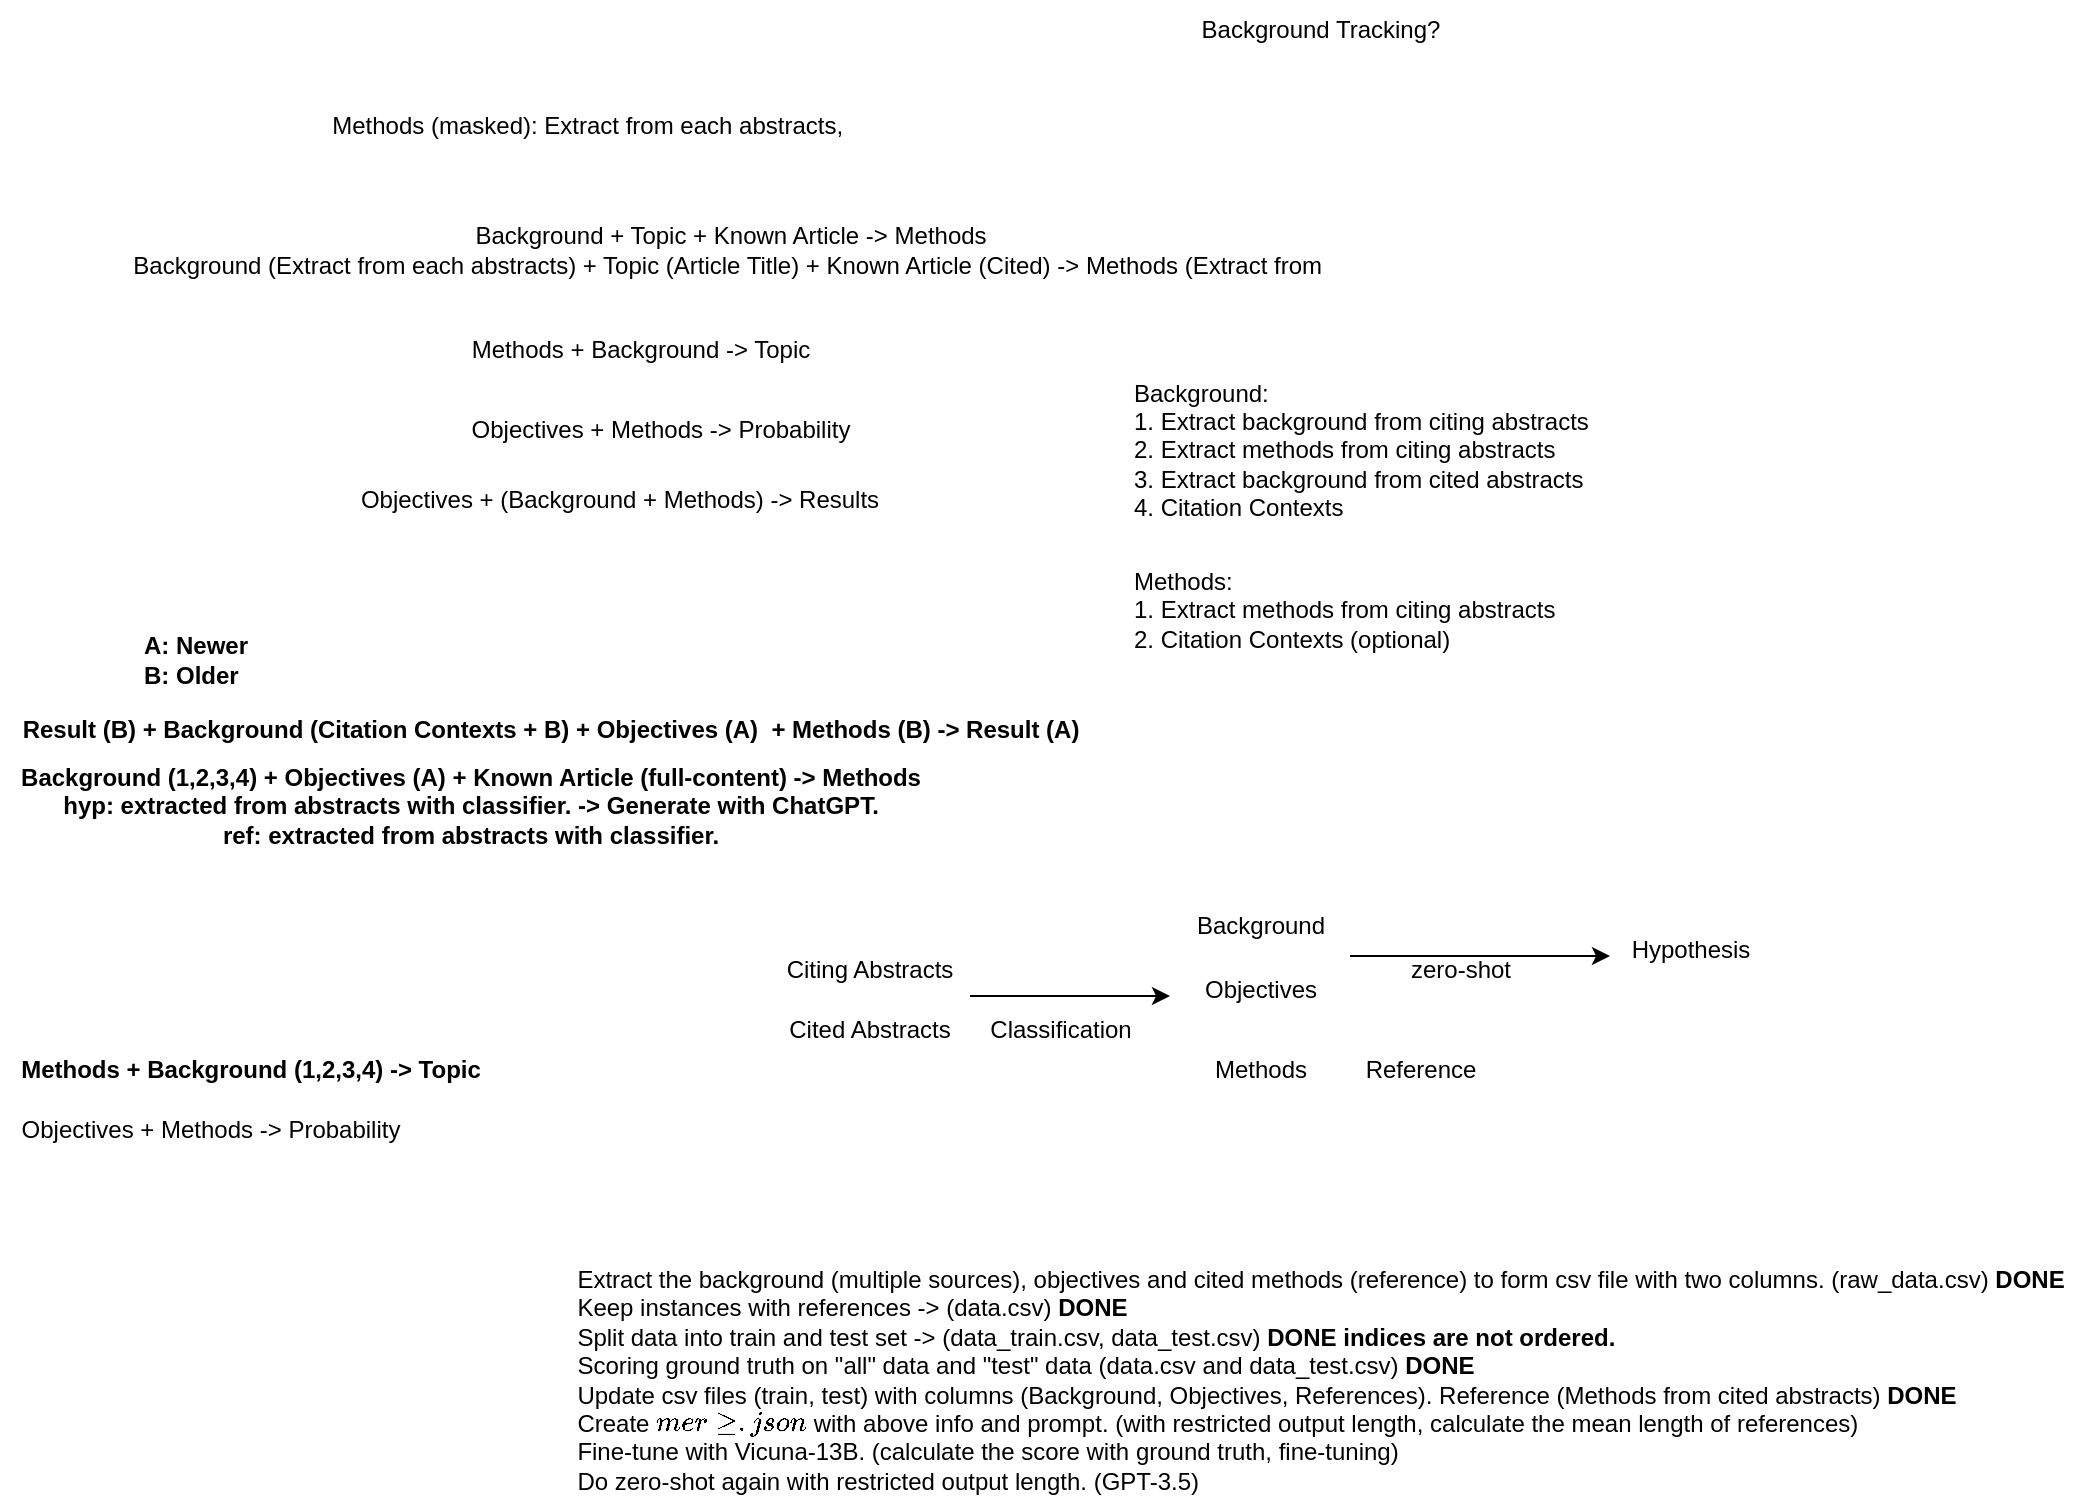 <mxfile version="21.6.8" type="device">
  <diagram name="Page-1" id="wK548PFpyx461JpntyU3">
    <mxGraphModel dx="1734" dy="499" grid="1" gridSize="10" guides="1" tooltips="1" connect="1" arrows="1" fold="1" page="1" pageScale="1" pageWidth="850" pageHeight="1100" math="0" shadow="0">
      <root>
        <mxCell id="0" />
        <mxCell id="1" parent="0" />
        <mxCell id="siveh0keMg_b1OPbo5xY-36" value="Methods (masked): Extract from each abstracts,&amp;nbsp;" style="text;html=1;align=center;verticalAlign=middle;resizable=0;points=[];autosize=1;strokeColor=none;fillColor=none;" parent="1" vertex="1">
          <mxGeometry x="80" y="348" width="280" height="30" as="geometry" />
        </mxCell>
        <mxCell id="siveh0keMg_b1OPbo5xY-37" value="Background + Topic + Known Article -&amp;gt; Methods&lt;br&gt;Background (Extract from each abstracts) + Topic (Article Title) + Known Article (Cited) -&amp;gt; Methods (Extract from&amp;nbsp;" style="text;html=1;align=center;verticalAlign=middle;resizable=0;points=[];autosize=1;strokeColor=none;fillColor=none;" parent="1" vertex="1">
          <mxGeometry x="-20" y="405" width="620" height="40" as="geometry" />
        </mxCell>
        <mxCell id="siveh0keMg_b1OPbo5xY-38" value="Methods + Background -&amp;gt; Topic" style="text;html=1;align=center;verticalAlign=middle;resizable=0;points=[];autosize=1;strokeColor=none;fillColor=none;" parent="1" vertex="1">
          <mxGeometry x="150" y="460" width="190" height="30" as="geometry" />
        </mxCell>
        <mxCell id="siveh0keMg_b1OPbo5xY-39" value="Objectives + Methods -&amp;gt; Probability" style="text;html=1;align=center;verticalAlign=middle;resizable=0;points=[];autosize=1;strokeColor=none;fillColor=none;" parent="1" vertex="1">
          <mxGeometry x="150" y="500" width="210" height="30" as="geometry" />
        </mxCell>
        <mxCell id="siveh0keMg_b1OPbo5xY-42" value="Background Tracking?" style="text;html=1;align=center;verticalAlign=middle;resizable=0;points=[];autosize=1;strokeColor=none;fillColor=none;" parent="1" vertex="1">
          <mxGeometry x="515" y="300" width="140" height="30" as="geometry" />
        </mxCell>
        <mxCell id="siveh0keMg_b1OPbo5xY-43" value="Objectives + (Background + Methods) -&amp;gt; Results" style="text;html=1;strokeColor=none;fillColor=none;align=center;verticalAlign=middle;whiteSpace=wrap;rounded=0;" parent="1" vertex="1">
          <mxGeometry x="75" y="535" width="320" height="30" as="geometry" />
        </mxCell>
        <mxCell id="siveh0keMg_b1OPbo5xY-44" value="Background:&amp;nbsp;&lt;br&gt;1. Extract background from citing abstracts&lt;br&gt;2. Extract methods from citing abstracts&lt;br&gt;3. Extract background from cited abstracts&lt;br&gt;4. Citation Contexts" style="text;html=1;align=left;verticalAlign=middle;resizable=0;points=[];autosize=1;strokeColor=none;fillColor=none;" parent="1" vertex="1">
          <mxGeometry x="490" y="480" width="250" height="90" as="geometry" />
        </mxCell>
        <mxCell id="siveh0keMg_b1OPbo5xY-46" value="Result (B) + Background (Citation Contexts + B) + Objectives (A)&amp;nbsp; + Methods (B) -&amp;gt; Result (A)" style="text;html=1;align=center;verticalAlign=middle;resizable=0;points=[];autosize=1;strokeColor=none;fillColor=none;fontStyle=1" parent="1" vertex="1">
          <mxGeometry x="-75" y="650" width="550" height="30" as="geometry" />
        </mxCell>
        <mxCell id="siveh0keMg_b1OPbo5xY-47" value="Background (1,2,3,4) + Objectives (A) + Known Article (full-content) -&amp;gt; Methods&lt;br&gt;hyp: extracted from abstracts with classifier. -&amp;gt; Generate with ChatGPT.&lt;br&gt;ref: extracted from abstracts with classifier." style="text;html=1;align=center;verticalAlign=middle;resizable=0;points=[];autosize=1;strokeColor=none;fillColor=none;fontStyle=1" parent="1" vertex="1">
          <mxGeometry x="-75" y="673" width="470" height="60" as="geometry" />
        </mxCell>
        <mxCell id="siveh0keMg_b1OPbo5xY-49" value="Methods:&amp;nbsp;&lt;br&gt;1. Extract methods from citing abstracts&lt;br&gt;2. Citation Contexts (optional)" style="text;html=1;align=left;verticalAlign=middle;resizable=0;points=[];autosize=1;strokeColor=none;fillColor=none;" parent="1" vertex="1">
          <mxGeometry x="490" y="575" width="230" height="60" as="geometry" />
        </mxCell>
        <mxCell id="siveh0keMg_b1OPbo5xY-50" value="Methods + Background (1,2,3,4) -&amp;gt; Topic" style="text;html=1;align=center;verticalAlign=middle;resizable=0;points=[];autosize=1;strokeColor=none;fillColor=none;fontStyle=1" parent="1" vertex="1">
          <mxGeometry x="-75" y="820" width="250" height="30" as="geometry" />
        </mxCell>
        <mxCell id="siveh0keMg_b1OPbo5xY-51" value="Objectives + Methods -&amp;gt; Probability" style="text;html=1;align=center;verticalAlign=middle;resizable=0;points=[];autosize=1;strokeColor=none;fillColor=none;" parent="1" vertex="1">
          <mxGeometry x="-75" y="850" width="210" height="30" as="geometry" />
        </mxCell>
        <mxCell id="siveh0keMg_b1OPbo5xY-52" value="&lt;b&gt;&lt;br&gt;&lt;/b&gt;" style="text;html=1;align=center;verticalAlign=middle;resizable=0;points=[];autosize=1;strokeColor=none;fillColor=none;" parent="1" vertex="1">
          <mxGeometry x="-50" y="718" width="20" height="30" as="geometry" />
        </mxCell>
        <mxCell id="siveh0keMg_b1OPbo5xY-53" value="A: Newer&lt;br&gt;B: Older" style="text;html=1;align=left;verticalAlign=middle;resizable=0;points=[];autosize=1;strokeColor=none;fillColor=none;fontStyle=1" parent="1" vertex="1">
          <mxGeometry x="-5" y="610" width="80" height="40" as="geometry" />
        </mxCell>
        <mxCell id="bfhdTeOUfJR36sRf77Ng-1" value="Citing Abstracts" style="text;html=1;strokeColor=none;fillColor=none;align=center;verticalAlign=middle;whiteSpace=wrap;rounded=0;" vertex="1" parent="1">
          <mxGeometry x="300" y="770" width="120" height="30" as="geometry" />
        </mxCell>
        <mxCell id="bfhdTeOUfJR36sRf77Ng-2" value="Cited Abstracts" style="text;html=1;strokeColor=none;fillColor=none;align=center;verticalAlign=middle;whiteSpace=wrap;rounded=0;" vertex="1" parent="1">
          <mxGeometry x="300" y="800" width="120" height="30" as="geometry" />
        </mxCell>
        <mxCell id="bfhdTeOUfJR36sRf77Ng-3" value="" style="endArrow=classic;html=1;rounded=0;" edge="1" parent="1">
          <mxGeometry width="50" height="50" relative="1" as="geometry">
            <mxPoint x="410" y="798" as="sourcePoint" />
            <mxPoint x="510" y="798" as="targetPoint" />
          </mxGeometry>
        </mxCell>
        <mxCell id="bfhdTeOUfJR36sRf77Ng-4" value="Classification" style="text;html=1;align=center;verticalAlign=middle;resizable=0;points=[];autosize=1;strokeColor=none;fillColor=none;" vertex="1" parent="1">
          <mxGeometry x="410" y="800" width="90" height="30" as="geometry" />
        </mxCell>
        <mxCell id="bfhdTeOUfJR36sRf77Ng-5" value="Background" style="text;html=1;align=center;verticalAlign=middle;resizable=0;points=[];autosize=1;strokeColor=none;fillColor=none;" vertex="1" parent="1">
          <mxGeometry x="510" y="748" width="90" height="30" as="geometry" />
        </mxCell>
        <mxCell id="bfhdTeOUfJR36sRf77Ng-7" value="Objectives" style="text;html=1;align=center;verticalAlign=middle;resizable=0;points=[];autosize=1;strokeColor=none;fillColor=none;" vertex="1" parent="1">
          <mxGeometry x="515" y="780" width="80" height="30" as="geometry" />
        </mxCell>
        <mxCell id="bfhdTeOUfJR36sRf77Ng-9" value="Methods" style="text;html=1;align=center;verticalAlign=middle;resizable=0;points=[];autosize=1;strokeColor=none;fillColor=none;" vertex="1" parent="1">
          <mxGeometry x="520" y="820" width="70" height="30" as="geometry" />
        </mxCell>
        <mxCell id="bfhdTeOUfJR36sRf77Ng-10" value="Hypothesis" style="text;html=1;align=center;verticalAlign=middle;resizable=0;points=[];autosize=1;strokeColor=none;fillColor=none;" vertex="1" parent="1">
          <mxGeometry x="730" y="760" width="80" height="30" as="geometry" />
        </mxCell>
        <mxCell id="bfhdTeOUfJR36sRf77Ng-11" value="Reference" style="text;html=1;align=center;verticalAlign=middle;resizable=0;points=[];autosize=1;strokeColor=none;fillColor=none;" vertex="1" parent="1">
          <mxGeometry x="595" y="820" width="80" height="30" as="geometry" />
        </mxCell>
        <mxCell id="bfhdTeOUfJR36sRf77Ng-12" value="" style="endArrow=classic;html=1;rounded=0;entryX=0;entryY=0.6;entryDx=0;entryDy=0;entryPerimeter=0;" edge="1" parent="1" target="bfhdTeOUfJR36sRf77Ng-10">
          <mxGeometry width="50" height="50" relative="1" as="geometry">
            <mxPoint x="600" y="778" as="sourcePoint" />
            <mxPoint x="650" y="728" as="targetPoint" />
          </mxGeometry>
        </mxCell>
        <mxCell id="bfhdTeOUfJR36sRf77Ng-14" value="zero-shot" style="text;html=1;align=center;verticalAlign=middle;resizable=0;points=[];autosize=1;strokeColor=none;fillColor=none;" vertex="1" parent="1">
          <mxGeometry x="620" y="770" width="70" height="30" as="geometry" />
        </mxCell>
        <mxCell id="bfhdTeOUfJR36sRf77Ng-15" value="&lt;div style=&quot;text-align: left;&quot;&gt;&lt;span style=&quot;background-color: initial;&quot;&gt;Extract the background (multiple sources), objectives and cited methods (reference) to form csv file with two columns. (raw_data.csv) &lt;b&gt;DONE&lt;/b&gt;&lt;/span&gt;&lt;/div&gt;&lt;div style=&quot;text-align: left;&quot;&gt;Keep instances with references -&amp;gt; (data.csv) &lt;b&gt;DONE&lt;/b&gt;&lt;/div&gt;&lt;div style=&quot;text-align: left;&quot;&gt;Split data into train and test set -&amp;gt; (data_train.csv, data_test.csv) &lt;b&gt;DONE indices are not ordered.&lt;/b&gt;&lt;/div&gt;&lt;div style=&quot;text-align: left;&quot;&gt;Scoring ground truth on &quot;all&quot; data and &quot;test&quot; data (data.csv and data_test.csv) &lt;b&gt;DONE&lt;/b&gt;&lt;/div&gt;&lt;div style=&quot;text-align: left;&quot;&gt;&lt;span style=&quot;background-color: initial;&quot;&gt;Update csv files (train, test) with columns (Background, Objectives, References). Reference (Methods from cited abstracts) &lt;b&gt;DONE&lt;/b&gt;&lt;/span&gt;&lt;/div&gt;&lt;div style=&quot;text-align: left;&quot;&gt;Create `merge.json` with above info and prompt. (with restricted output length, calculate the mean length of references)&lt;/div&gt;&lt;div style=&quot;text-align: left;&quot;&gt;Fine-tune with Vicuna-13B. (calculate the score with ground truth, fine-tuning)&lt;/div&gt;&lt;div style=&quot;text-align: left;&quot;&gt;Do zero-shot again with restricted output length. (GPT-3.5)&lt;/div&gt;" style="text;html=1;align=center;verticalAlign=middle;resizable=0;points=[];autosize=1;strokeColor=none;fillColor=none;" vertex="1" parent="1">
          <mxGeometry x="200" y="925" width="770" height="130" as="geometry" />
        </mxCell>
      </root>
    </mxGraphModel>
  </diagram>
</mxfile>
